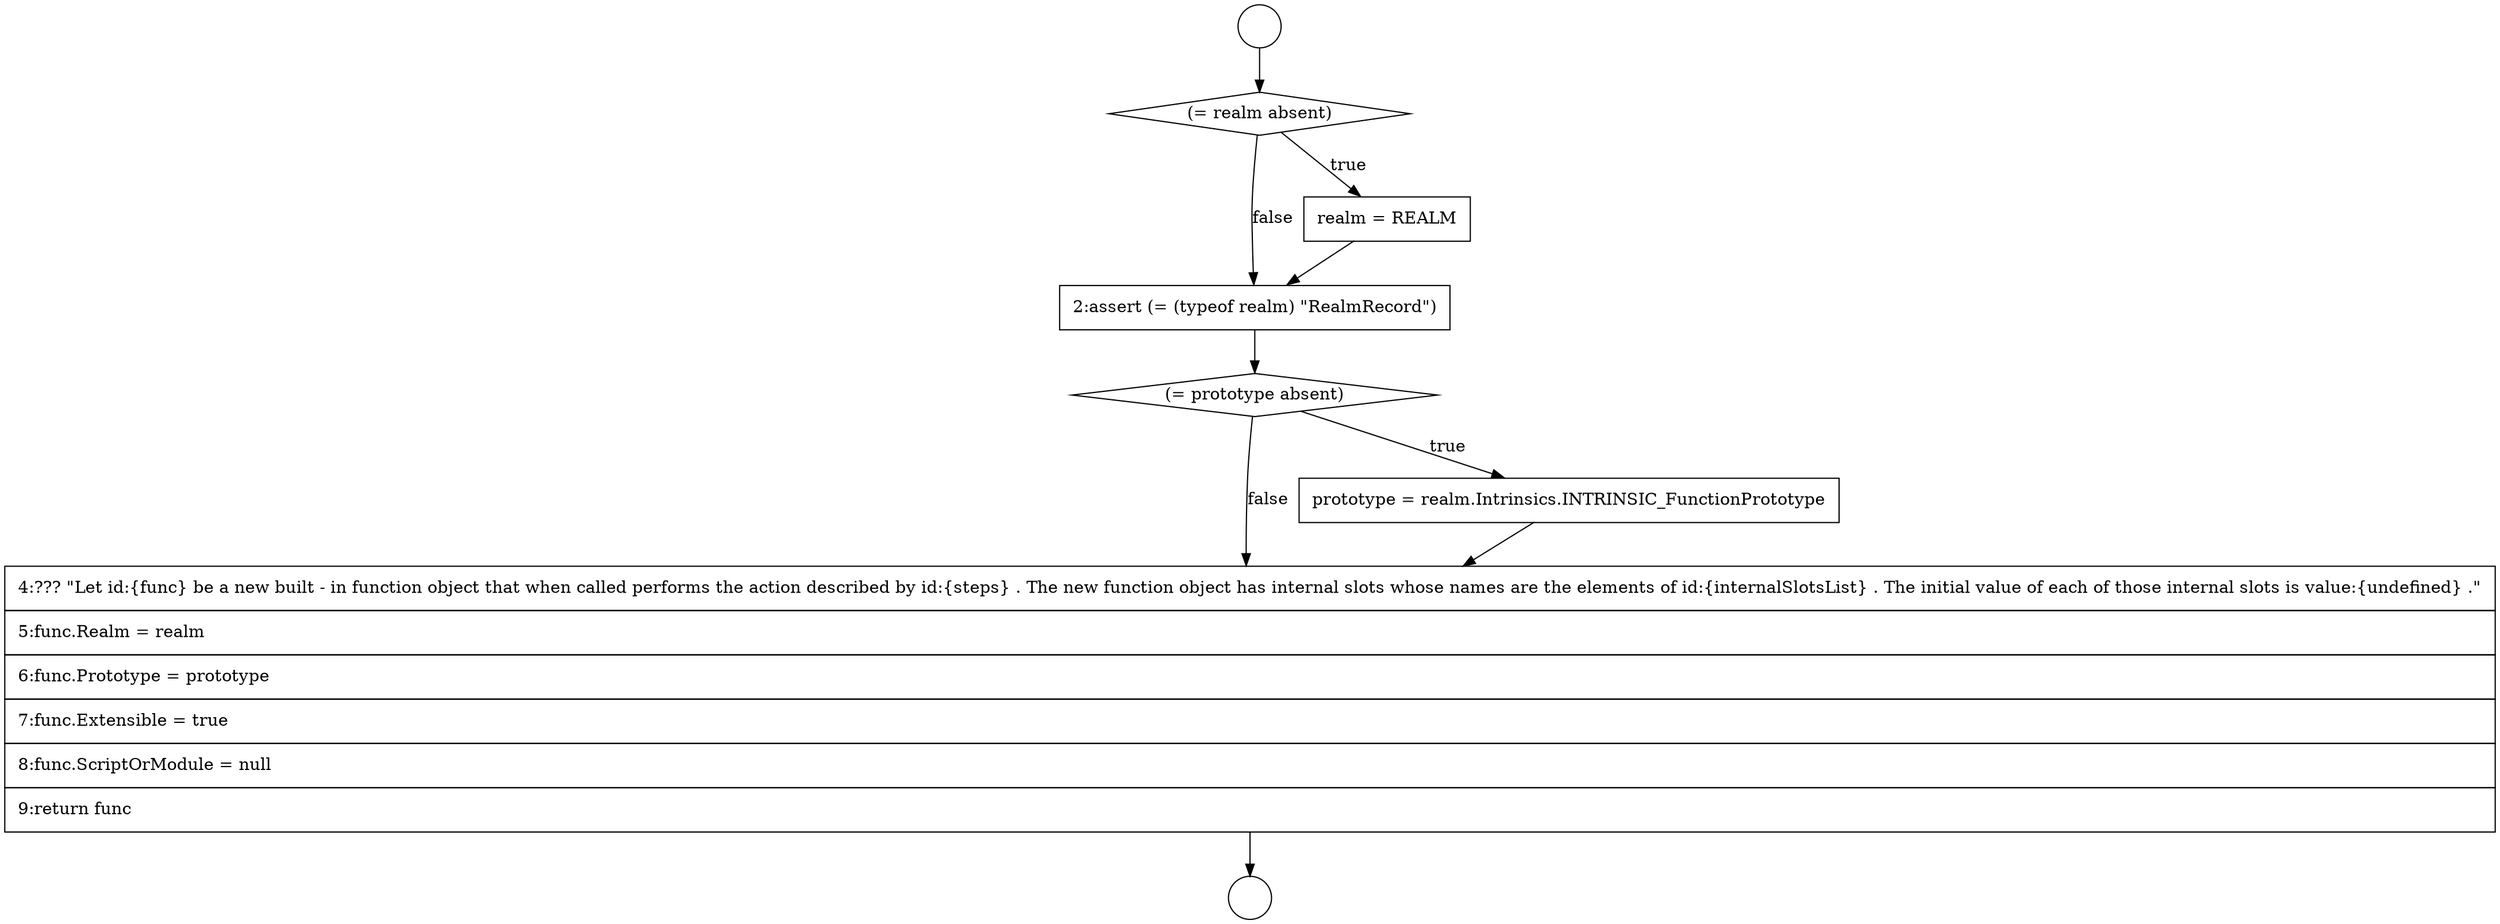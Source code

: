 digraph {
  node2253 [shape=circle label=" " color="black" fillcolor="white" style=filled]
  node2257 [shape=diamond, label=<<font color="black">(= prototype absent)</font>> color="black" fillcolor="white" style=filled]
  node2252 [shape=circle label=" " color="black" fillcolor="white" style=filled]
  node2256 [shape=none, margin=0, label=<<font color="black">
    <table border="0" cellborder="1" cellspacing="0" cellpadding="10">
      <tr><td align="left">2:assert (= (typeof realm) &quot;RealmRecord&quot;)</td></tr>
    </table>
  </font>> color="black" fillcolor="white" style=filled]
  node2259 [shape=none, margin=0, label=<<font color="black">
    <table border="0" cellborder="1" cellspacing="0" cellpadding="10">
      <tr><td align="left">4:??? &quot;Let id:{func} be a new built - in function object that when called performs the action described by id:{steps} . The new function object has internal slots whose names are the elements of id:{internalSlotsList} . The initial value of each of those internal slots is value:{undefined} .&quot;</td></tr>
      <tr><td align="left">5:func.Realm = realm</td></tr>
      <tr><td align="left">6:func.Prototype = prototype</td></tr>
      <tr><td align="left">7:func.Extensible = true</td></tr>
      <tr><td align="left">8:func.ScriptOrModule = null</td></tr>
      <tr><td align="left">9:return func</td></tr>
    </table>
  </font>> color="black" fillcolor="white" style=filled]
  node2254 [shape=diamond, label=<<font color="black">(= realm absent)</font>> color="black" fillcolor="white" style=filled]
  node2258 [shape=none, margin=0, label=<<font color="black">
    <table border="0" cellborder="1" cellspacing="0" cellpadding="10">
      <tr><td align="left">prototype = realm.Intrinsics.INTRINSIC_FunctionPrototype</td></tr>
    </table>
  </font>> color="black" fillcolor="white" style=filled]
  node2255 [shape=none, margin=0, label=<<font color="black">
    <table border="0" cellborder="1" cellspacing="0" cellpadding="10">
      <tr><td align="left">realm = REALM</td></tr>
    </table>
  </font>> color="black" fillcolor="white" style=filled]
  node2258 -> node2259 [ color="black"]
  node2257 -> node2258 [label=<<font color="black">true</font>> color="black"]
  node2257 -> node2259 [label=<<font color="black">false</font>> color="black"]
  node2259 -> node2253 [ color="black"]
  node2256 -> node2257 [ color="black"]
  node2254 -> node2255 [label=<<font color="black">true</font>> color="black"]
  node2254 -> node2256 [label=<<font color="black">false</font>> color="black"]
  node2255 -> node2256 [ color="black"]
  node2252 -> node2254 [ color="black"]
}
